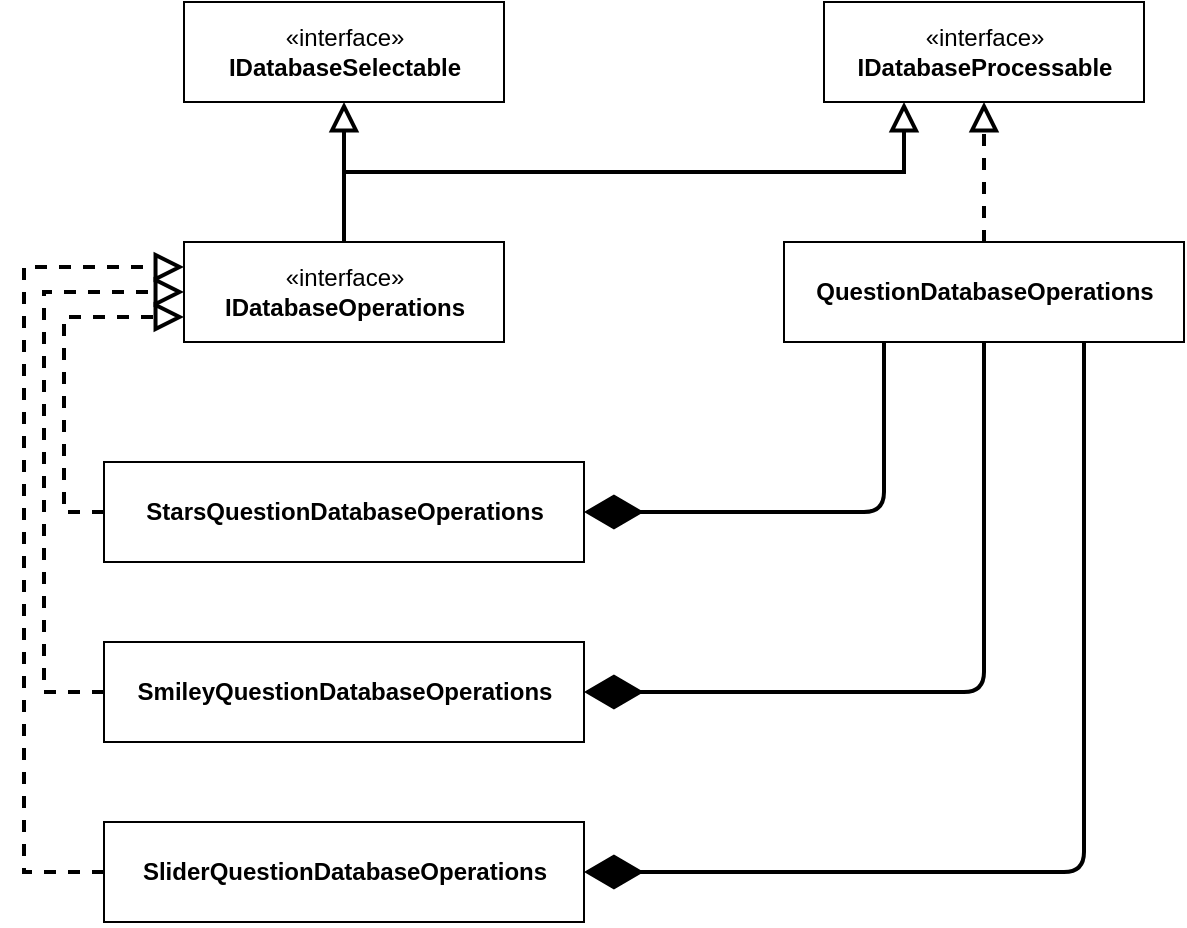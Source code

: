 <mxfile version="13.10.2" type="device"><diagram id="864JqlH5vV7RzJRu8krs" name="Page-1"><mxGraphModel dx="1636" dy="889" grid="1" gridSize="10" guides="1" tooltips="1" connect="1" arrows="1" fold="1" page="1" pageScale="1" pageWidth="850" pageHeight="1100" math="0" shadow="0"><root><mxCell id="0"/><mxCell id="1" parent="0"/><mxCell id="07ib6nEiA8rVU-hoquin-1" value="«interface»&lt;br&gt;&lt;b&gt;IDatabaseSelectable&lt;/b&gt;" style="html=1;" vertex="1" parent="1"><mxGeometry x="160" y="40" width="160" height="50" as="geometry"/></mxCell><mxCell id="07ib6nEiA8rVU-hoquin-2" value="«interface»&lt;br&gt;&lt;b&gt;IDatabaseProcessable&lt;/b&gt;" style="html=1;" vertex="1" parent="1"><mxGeometry x="480" y="40" width="160" height="50" as="geometry"/></mxCell><mxCell id="07ib6nEiA8rVU-hoquin-4" style="edgeStyle=orthogonalEdgeStyle;rounded=0;orthogonalLoop=1;jettySize=auto;html=1;exitX=0.5;exitY=0;exitDx=0;exitDy=0;entryX=0.5;entryY=1;entryDx=0;entryDy=0;strokeWidth=2;endArrow=block;endFill=0;endSize=10;" edge="1" parent="1" source="07ib6nEiA8rVU-hoquin-3" target="07ib6nEiA8rVU-hoquin-1"><mxGeometry relative="1" as="geometry"/></mxCell><mxCell id="07ib6nEiA8rVU-hoquin-5" style="edgeStyle=orthogonalEdgeStyle;rounded=0;orthogonalLoop=1;jettySize=auto;html=1;exitX=0.5;exitY=0;exitDx=0;exitDy=0;entryX=0.25;entryY=1;entryDx=0;entryDy=0;endArrow=block;endFill=0;endSize=10;strokeWidth=2;" edge="1" parent="1" source="07ib6nEiA8rVU-hoquin-3" target="07ib6nEiA8rVU-hoquin-2"><mxGeometry relative="1" as="geometry"/></mxCell><mxCell id="07ib6nEiA8rVU-hoquin-3" value="«interface»&lt;br&gt;&lt;b&gt;IDatabaseOperations&lt;/b&gt;" style="html=1;" vertex="1" parent="1"><mxGeometry x="160" y="160" width="160" height="50" as="geometry"/></mxCell><mxCell id="07ib6nEiA8rVU-hoquin-7" style="edgeStyle=orthogonalEdgeStyle;rounded=0;orthogonalLoop=1;jettySize=auto;html=1;entryX=0.5;entryY=1;entryDx=0;entryDy=0;endArrow=block;endFill=0;endSize=10;strokeWidth=2;dashed=1;" edge="1" parent="1" source="07ib6nEiA8rVU-hoquin-6" target="07ib6nEiA8rVU-hoquin-2"><mxGeometry relative="1" as="geometry"/></mxCell><mxCell id="07ib6nEiA8rVU-hoquin-6" value="&lt;b&gt;QuestionDatabaseOperations&lt;/b&gt;" style="html=1;" vertex="1" parent="1"><mxGeometry x="460" y="160" width="200" height="50" as="geometry"/></mxCell><mxCell id="07ib6nEiA8rVU-hoquin-13" style="edgeStyle=orthogonalEdgeStyle;rounded=0;orthogonalLoop=1;jettySize=auto;html=1;exitX=0;exitY=0.5;exitDx=0;exitDy=0;entryX=0;entryY=0.75;entryDx=0;entryDy=0;dashed=1;endArrow=block;endFill=0;endSize=10;strokeWidth=2;" edge="1" parent="1" source="07ib6nEiA8rVU-hoquin-8" target="07ib6nEiA8rVU-hoquin-3"><mxGeometry relative="1" as="geometry"/></mxCell><mxCell id="07ib6nEiA8rVU-hoquin-8" value="&lt;b&gt;StarsQuestionDatabaseOperations&lt;/b&gt;" style="html=1;" vertex="1" parent="1"><mxGeometry x="120" y="270" width="240" height="50" as="geometry"/></mxCell><mxCell id="07ib6nEiA8rVU-hoquin-12" style="edgeStyle=orthogonalEdgeStyle;rounded=0;orthogonalLoop=1;jettySize=auto;html=1;exitX=0;exitY=0.5;exitDx=0;exitDy=0;entryX=0;entryY=0.25;entryDx=0;entryDy=0;dashed=1;endArrow=block;endFill=0;endSize=10;strokeWidth=2;" edge="1" parent="1" source="07ib6nEiA8rVU-hoquin-9" target="07ib6nEiA8rVU-hoquin-3"><mxGeometry relative="1" as="geometry"><Array as="points"><mxPoint x="80" y="475"/><mxPoint x="80" y="173"/></Array></mxGeometry></mxCell><mxCell id="07ib6nEiA8rVU-hoquin-9" value="&lt;b&gt;SliderQuestionDatabaseOperations&lt;/b&gt;" style="html=1;" vertex="1" parent="1"><mxGeometry x="120" y="450" width="240" height="50" as="geometry"/></mxCell><mxCell id="07ib6nEiA8rVU-hoquin-11" style="edgeStyle=orthogonalEdgeStyle;rounded=0;orthogonalLoop=1;jettySize=auto;html=1;exitX=0;exitY=0.5;exitDx=0;exitDy=0;entryX=0;entryY=0.5;entryDx=0;entryDy=0;dashed=1;endArrow=block;endFill=0;endSize=10;strokeWidth=2;" edge="1" parent="1" source="07ib6nEiA8rVU-hoquin-10" target="07ib6nEiA8rVU-hoquin-3"><mxGeometry relative="1" as="geometry"><Array as="points"><mxPoint x="90" y="385"/><mxPoint x="90" y="185"/></Array></mxGeometry></mxCell><mxCell id="07ib6nEiA8rVU-hoquin-10" value="&lt;b&gt;SmileyQuestionDatabaseOperations&lt;/b&gt;" style="html=1;" vertex="1" parent="1"><mxGeometry x="120" y="360" width="240" height="50" as="geometry"/></mxCell><mxCell id="07ib6nEiA8rVU-hoquin-21" value="" style="endArrow=diamondThin;endFill=1;endSize=24;html=1;entryX=1;entryY=0.5;entryDx=0;entryDy=0;edgeStyle=orthogonalEdgeStyle;strokeWidth=2;exitX=0.25;exitY=1;exitDx=0;exitDy=0;" edge="1" parent="1" source="07ib6nEiA8rVU-hoquin-6" target="07ib6nEiA8rVU-hoquin-8"><mxGeometry width="160" relative="1" as="geometry"><mxPoint x="500" y="330" as="sourcePoint"/><mxPoint x="525" y="175" as="targetPoint"/></mxGeometry></mxCell><mxCell id="07ib6nEiA8rVU-hoquin-22" value="" style="endArrow=diamondThin;endFill=1;endSize=24;html=1;entryX=1;entryY=0.5;entryDx=0;entryDy=0;edgeStyle=orthogonalEdgeStyle;strokeWidth=2;exitX=0.5;exitY=1;exitDx=0;exitDy=0;" edge="1" parent="1" source="07ib6nEiA8rVU-hoquin-6" target="07ib6nEiA8rVU-hoquin-10"><mxGeometry width="160" relative="1" as="geometry"><mxPoint x="520" y="220" as="sourcePoint"/><mxPoint x="370" y="305" as="targetPoint"/></mxGeometry></mxCell><mxCell id="07ib6nEiA8rVU-hoquin-23" value="" style="endArrow=diamondThin;endFill=1;endSize=24;html=1;entryX=1;entryY=0.5;entryDx=0;entryDy=0;edgeStyle=orthogonalEdgeStyle;strokeWidth=2;exitX=0.75;exitY=1;exitDx=0;exitDy=0;" edge="1" parent="1" source="07ib6nEiA8rVU-hoquin-6" target="07ib6nEiA8rVU-hoquin-9"><mxGeometry width="160" relative="1" as="geometry"><mxPoint x="530" y="230" as="sourcePoint"/><mxPoint x="380" y="315" as="targetPoint"/></mxGeometry></mxCell></root></mxGraphModel></diagram></mxfile>